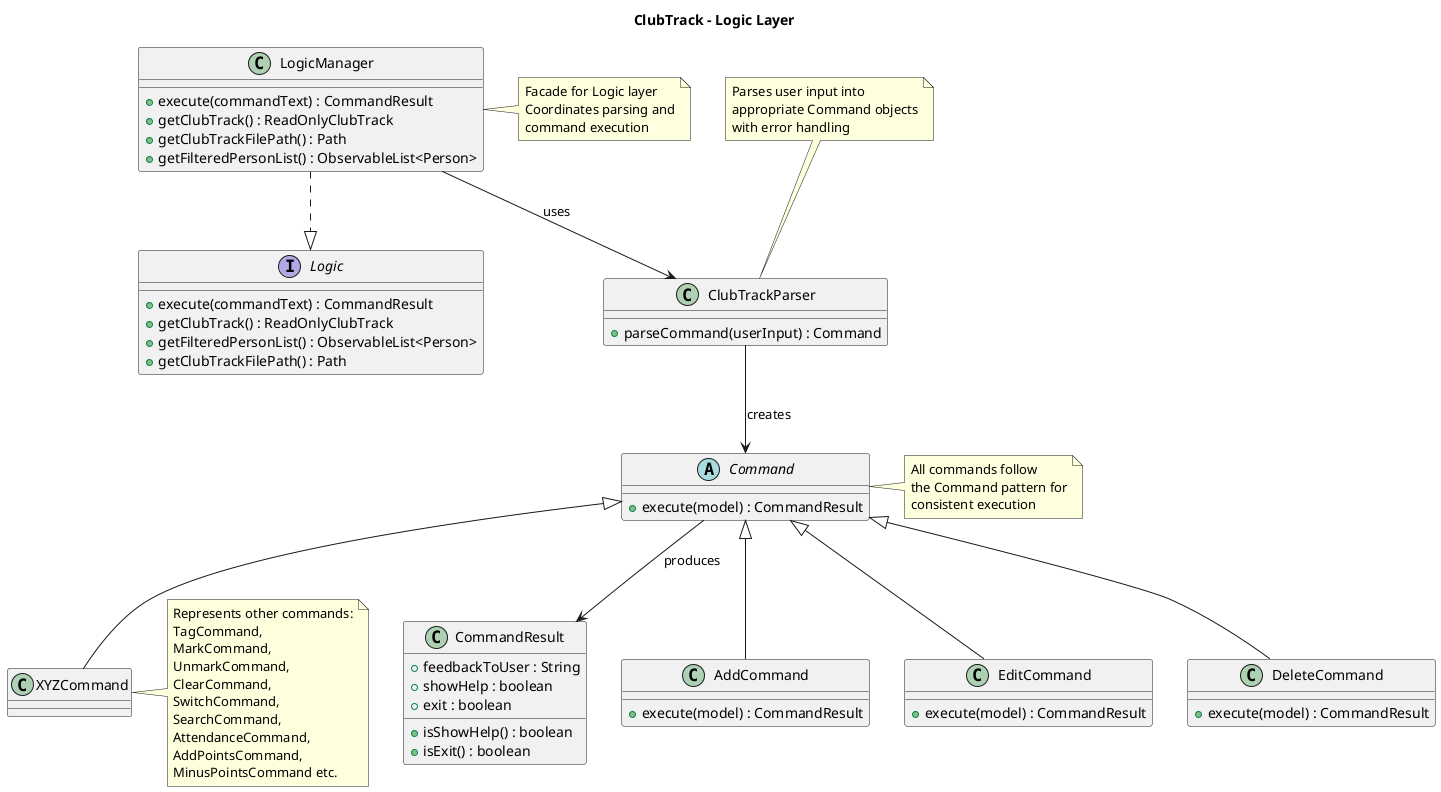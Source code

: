 @startuml

title ClubTrack - Logic Layer

interface Logic {
  + execute(commandText) : CommandResult
  + getClubTrack() : ReadOnlyClubTrack
  + getFilteredPersonList() : ObservableList<Person>
  + getClubTrackFilePath() : Path
}

class LogicManager {
  + execute(commandText) : CommandResult
  + getClubTrack() : ReadOnlyClubTrack
  + getClubTrackFilePath() : Path
  + getFilteredPersonList() : ObservableList<Person>
}

class ClubTrackParser {
  + parseCommand(userInput) : Command
}

abstract class Command {
  + execute(model) : CommandResult
}

class CommandResult {
  + feedbackToUser : String
  + showHelp : boolean
  + exit : boolean
  + isShowHelp() : boolean
  + isExit() : boolean
}

' Command implementations using placeholder notation
class AddCommand {
  + execute(model) : CommandResult
}

class EditCommand {
  + execute(model) : CommandResult
}

class DeleteCommand {
  + execute(model) : CommandResult
}

class XYZCommand

' Key relationships
LogicManager ..|> Logic
LogicManager --> ClubTrackParser : uses
ClubTrackParser --> Command : creates
Command --> CommandResult : produces

' Command hierarchy
Command <|-- AddCommand
Command <|-- EditCommand
Command <|-- DeleteCommand
Command <|-- XYZCommand

note right of XYZCommand : Represents other commands:\nTagCommand, \nMarkCommand, \nUnmarkCommand,\nClearCommand, \nSwitchCommand, \nSearchCommand, \nAttendanceCommand, \nAddPointsCommand, \nMinusPointsCommand etc.

note right of Command : All commands follow\nthe Command pattern for\nconsistent execution

note top of ClubTrackParser : Parses user input into\nappropriate Command objects\nwith error handling

note right of LogicManager : Facade for Logic layer\nCoordinates parsing and\ncommand execution

@enduml
